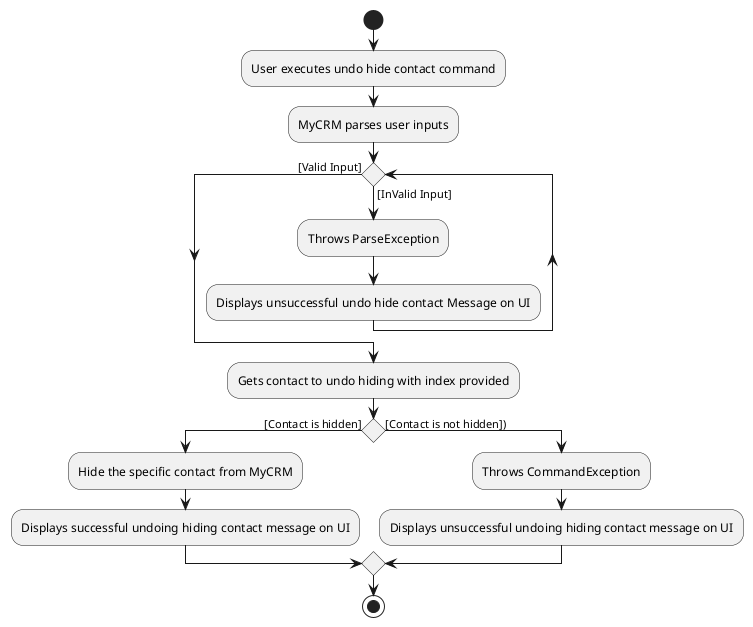 @startuml
start
:User executes undo hide contact command;
:MyCRM parses user inputs;
while () is ([InValid Input])
    :Throws ParseException;
    :Displays unsuccessful undo hide contact Message on UI;
endwhile ([Valid Input])
:Gets contact to undo hiding with index provided;
if () then ([Contact is hidden])
:Hide the specific contact from MyCRM;
:Displays successful undoing hiding contact message on UI;
else ([Contact is not hidden]))
:Throws CommandException;
:Displays unsuccessful undoing hiding contact message on UI;
endif
stop
@enduml
